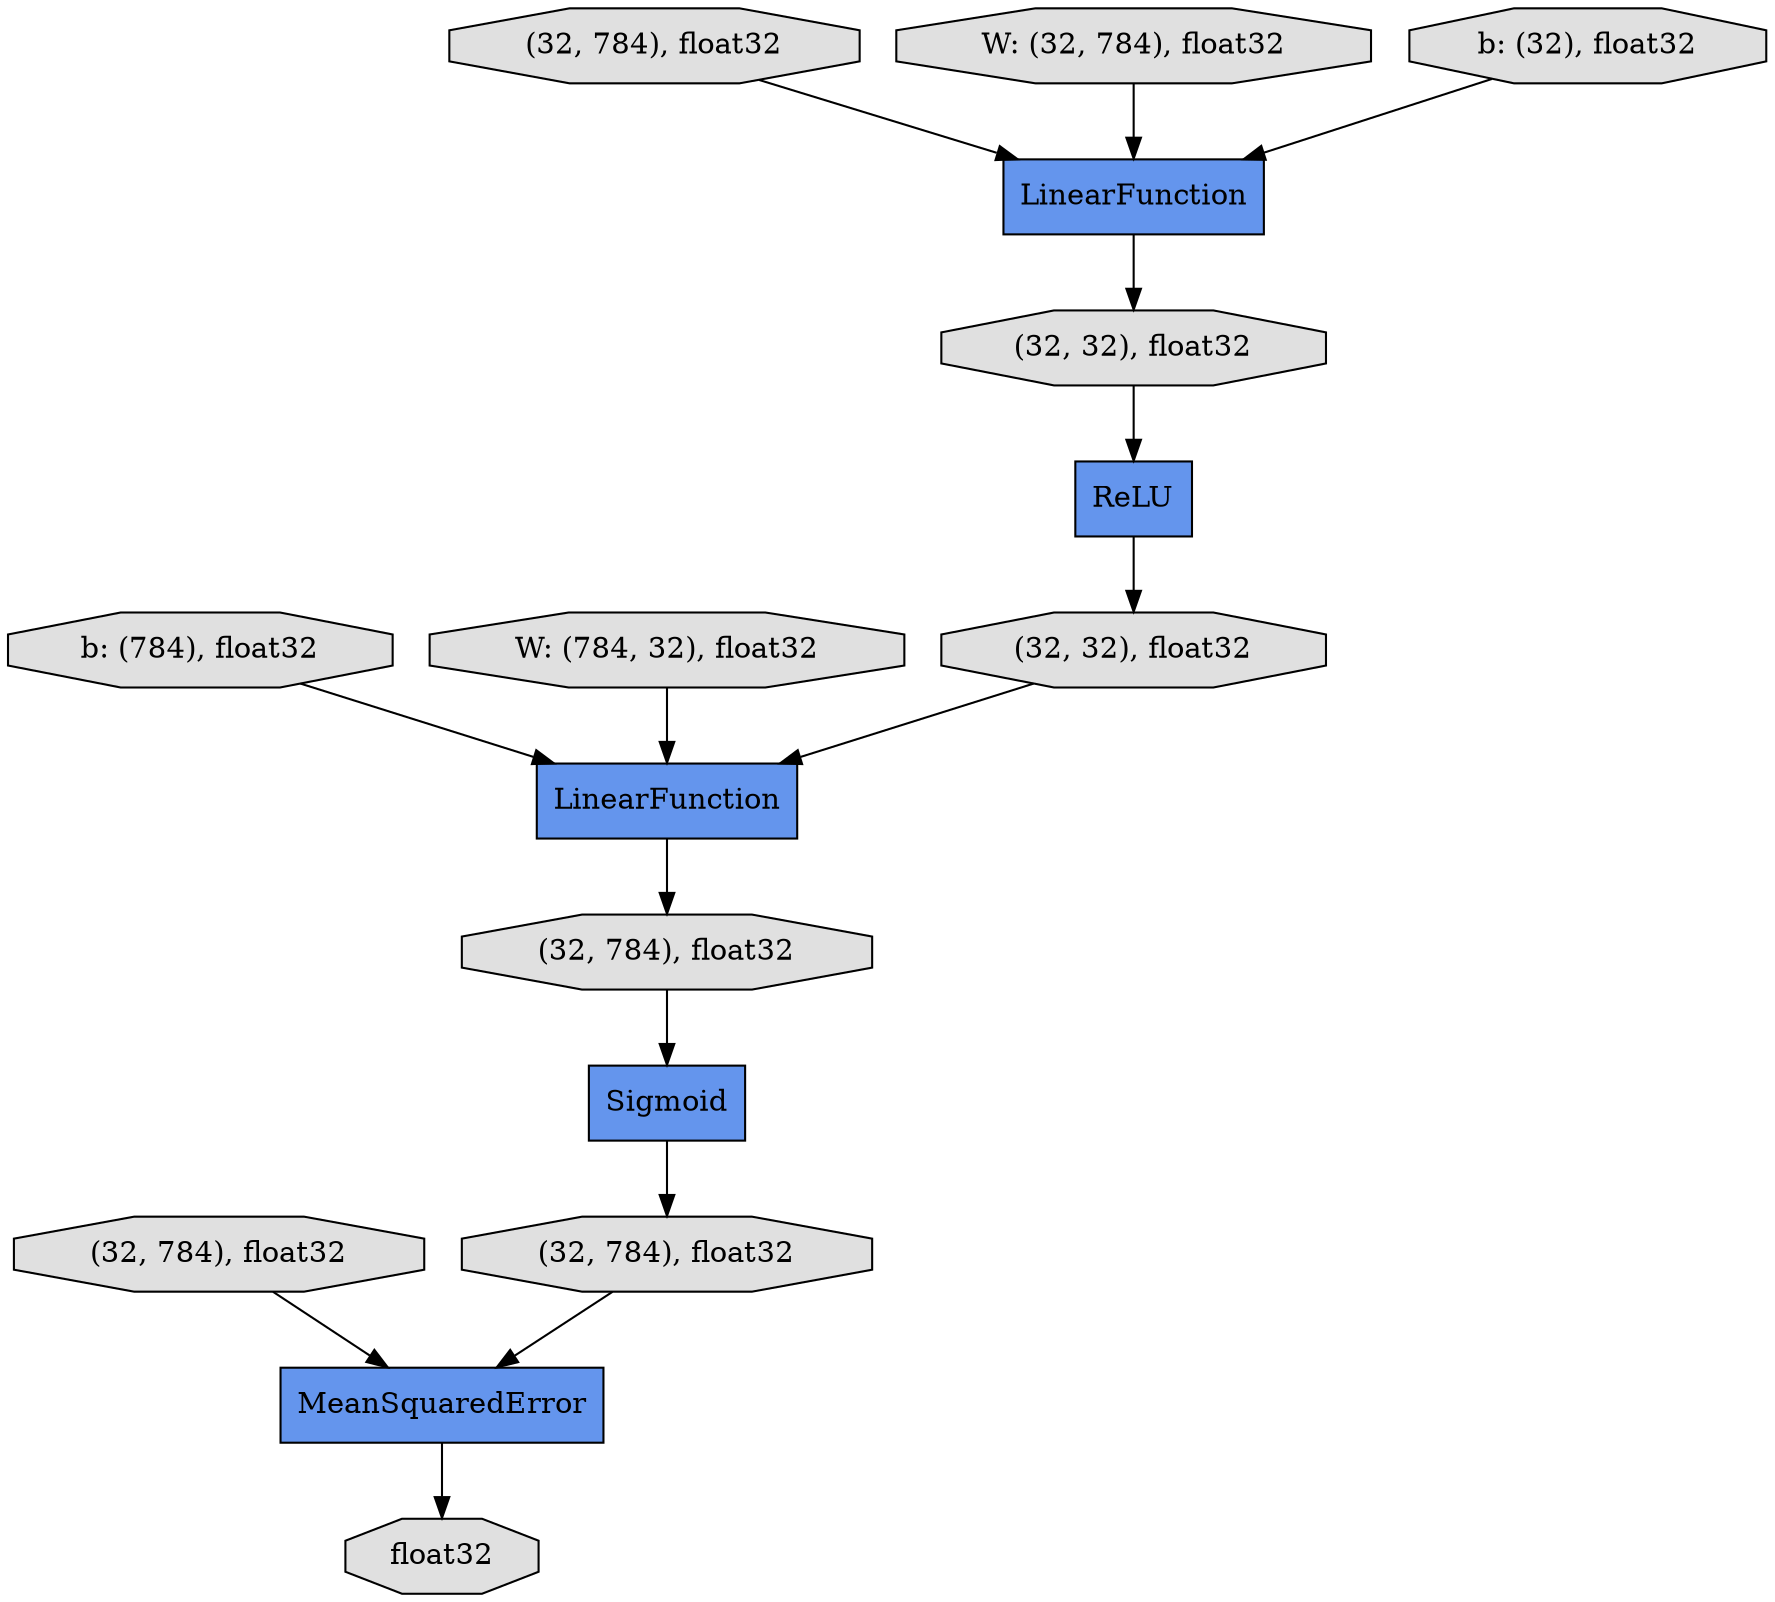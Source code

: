 digraph graphname{rankdir=TB;4496249856 [shape="octagon",label="(32, 784), float32",style="filled",fillcolor="#E0E0E0"];4496249408 [shape="record",label="Sigmoid",style="filled",fillcolor="#6495ED"];4440794224 [shape="octagon",label="b: (784), float32",style="filled",fillcolor="#E0E0E0"];4496129664 [shape="octagon",label="W: (784, 32), float32",style="filled",fillcolor="#E0E0E0"];4496249464 [shape="record",label="ReLU",style="filled",fillcolor="#6495ED"];4496250024 [shape="octagon",label="(32, 784), float32",style="filled",fillcolor="#E0E0E0"];4496249520 [shape="octagon",label="(32, 784), float32",style="filled",fillcolor="#E0E0E0"];4496250080 [shape="octagon",label="(32, 784), float32",style="filled",fillcolor="#E0E0E0"];4496249576 [shape="record",label="LinearFunction",style="filled",fillcolor="#6495ED"];4496249632 [shape="octagon",label="(32, 32), float32",style="filled",fillcolor="#E0E0E0"];4496129832 [shape="octagon",label="W: (32, 784), float32",style="filled",fillcolor="#E0E0E0"];4496249688 [shape="record",label="MeanSquaredError",style="filled",fillcolor="#6495ED"];4496250192 [shape="octagon",label="float32",style="filled",fillcolor="#E0E0E0"];4496129384 [shape="octagon",label="b: (32), float32",style="filled",fillcolor="#E0E0E0"];4496249744 [shape="octagon",label="(32, 32), float32",style="filled",fillcolor="#E0E0E0"];4496249296 [shape="record",label="LinearFunction",style="filled",fillcolor="#6495ED"];4496249408 -> 4496250024;4496129664 -> 4496249576;4440794224 -> 4496249576;4496249296 -> 4496249632;4496249688 -> 4496250192;4496249464 -> 4496249744;4496249632 -> 4496249464;4496249520 -> 4496249296;4496250024 -> 4496249688;4496129832 -> 4496249296;4496249744 -> 4496249576;4496249576 -> 4496249856;4496250080 -> 4496249688;4496249856 -> 4496249408;4496129384 -> 4496249296;}